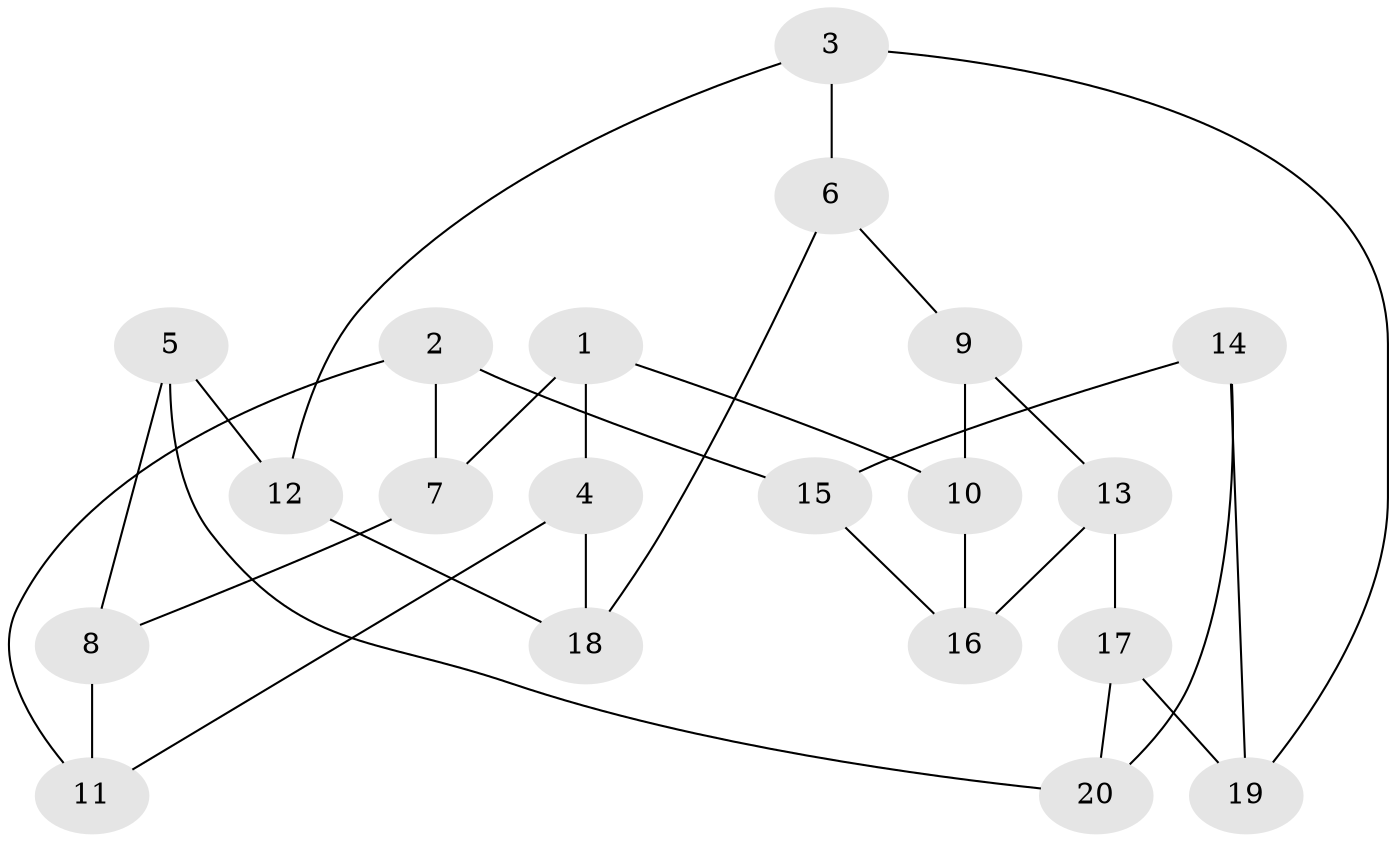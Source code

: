 // Generated by graph-tools (version 1.1) at 2025/46/02/15/25 05:46:28]
// undirected, 20 vertices, 30 edges
graph export_dot {
graph [start="1"]
  node [color=gray90,style=filled];
  1;
  2;
  3;
  4;
  5;
  6;
  7;
  8;
  9;
  10;
  11;
  12;
  13;
  14;
  15;
  16;
  17;
  18;
  19;
  20;
  1 -- 7;
  1 -- 10;
  1 -- 4;
  2 -- 11;
  2 -- 7;
  2 -- 15;
  3 -- 12;
  3 -- 6;
  3 -- 19;
  4 -- 18;
  4 -- 11;
  5 -- 20;
  5 -- 12;
  5 -- 8;
  6 -- 9;
  6 -- 18;
  7 -- 8;
  8 -- 11;
  9 -- 13;
  9 -- 10;
  10 -- 16;
  12 -- 18;
  13 -- 16;
  13 -- 17;
  14 -- 15;
  14 -- 20;
  14 -- 19;
  15 -- 16;
  17 -- 19;
  17 -- 20;
}

